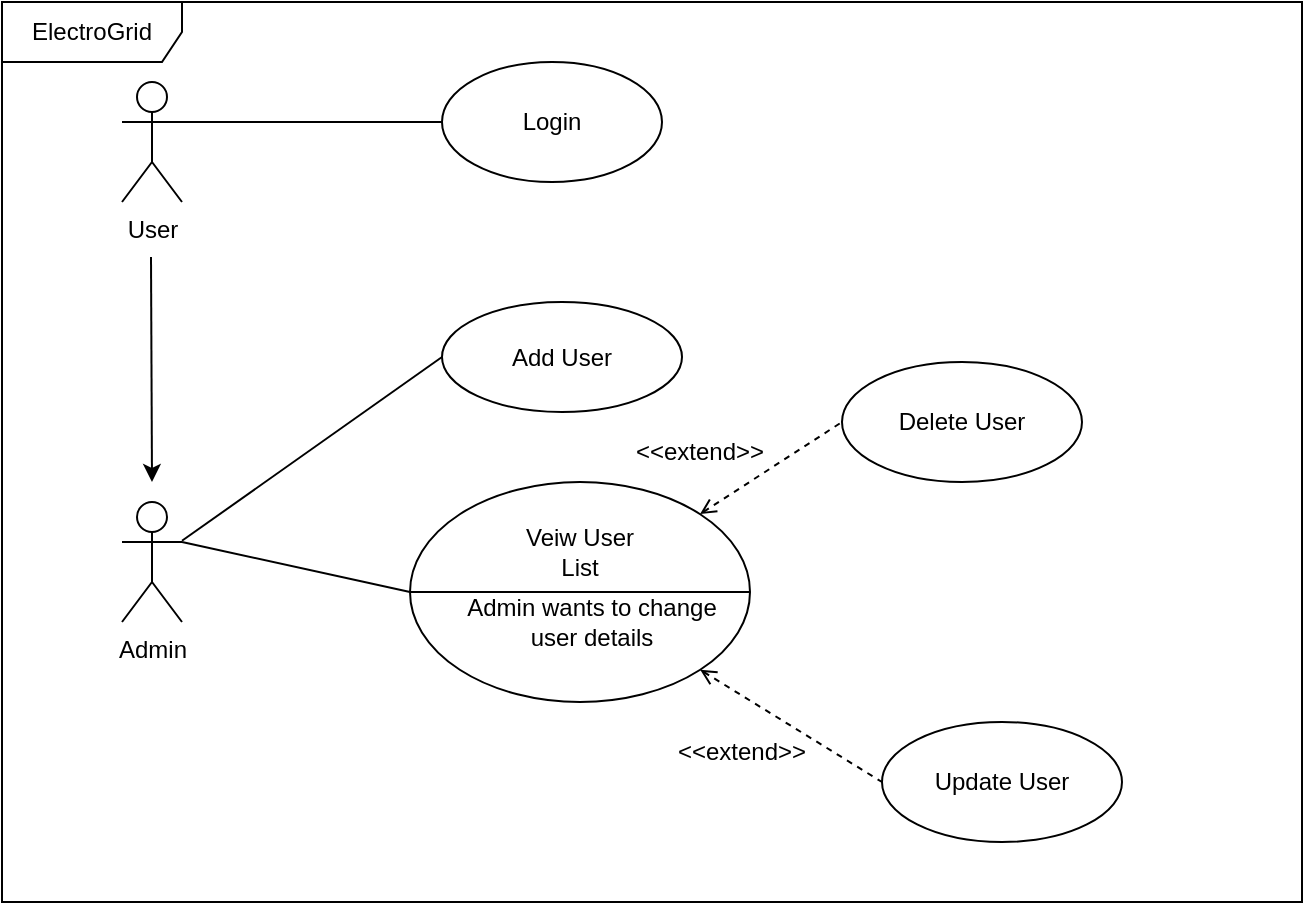 <mxfile version="17.4.6" type="device"><diagram id="2jiHFKIb5Ico0fTpLMSr" name="Page-1"><mxGraphModel dx="868" dy="1611" grid="1" gridSize="10" guides="1" tooltips="1" connect="1" arrows="1" fold="1" page="1" pageScale="1" pageWidth="827" pageHeight="1169" math="0" shadow="0"><root><mxCell id="0"/><mxCell id="1" parent="0"/><mxCell id="N0xBvKhLGWqWR5bGoTc9-1" value="Admin" style="shape=umlActor;verticalLabelPosition=bottom;verticalAlign=top;html=1;outlineConnect=0;" parent="1" vertex="1"><mxGeometry x="100" y="160" width="30" height="60" as="geometry"/></mxCell><mxCell id="N0xBvKhLGWqWR5bGoTc9-2" value="Add User" style="ellipse;whiteSpace=wrap;html=1;" parent="1" vertex="1"><mxGeometry x="260" y="60" width="120" height="55" as="geometry"/></mxCell><mxCell id="N0xBvKhLGWqWR5bGoTc9-3" value="Delete User" style="ellipse;whiteSpace=wrap;html=1;" parent="1" vertex="1"><mxGeometry x="460" y="90" width="120" height="60" as="geometry"/></mxCell><mxCell id="N0xBvKhLGWqWR5bGoTc9-4" value="Update User" style="ellipse;whiteSpace=wrap;html=1;" parent="1" vertex="1"><mxGeometry x="480" y="270" width="120" height="60" as="geometry"/></mxCell><mxCell id="N0xBvKhLGWqWR5bGoTc9-12" value="" style="endArrow=none;html=1;rounded=0;entryX=0;entryY=0.5;entryDx=0;entryDy=0;" parent="1" source="N0xBvKhLGWqWR5bGoTc9-1" target="N0xBvKhLGWqWR5bGoTc9-2" edge="1"><mxGeometry width="50" height="50" relative="1" as="geometry"><mxPoint x="390" y="340" as="sourcePoint"/><mxPoint x="440" y="290" as="targetPoint"/></mxGeometry></mxCell><mxCell id="N0xBvKhLGWqWR5bGoTc9-13" value="" style="endArrow=none;html=1;rounded=0;entryX=0;entryY=0.5;entryDx=0;entryDy=0;dashed=1;startArrow=open;startFill=0;" parent="1" target="N0xBvKhLGWqWR5bGoTc9-3" edge="1" source="irrvfDV_iq6q_iJDWg5e-1"><mxGeometry width="50" height="50" relative="1" as="geometry"><mxPoint x="470" y="100" as="sourcePoint"/><mxPoint x="440" y="370" as="targetPoint"/></mxGeometry></mxCell><mxCell id="N0xBvKhLGWqWR5bGoTc9-14" value="" style="endArrow=none;html=1;rounded=0;entryX=0;entryY=0.5;entryDx=0;entryDy=0;exitX=1;exitY=1;exitDx=0;exitDy=0;dashed=1;startArrow=open;startFill=0;" parent="1" target="N0xBvKhLGWqWR5bGoTc9-4" edge="1" source="irrvfDV_iq6q_iJDWg5e-1"><mxGeometry width="50" height="50" relative="1" as="geometry"><mxPoint x="550" y="180" as="sourcePoint"/><mxPoint x="440" y="370" as="targetPoint"/></mxGeometry></mxCell><mxCell id="irrvfDV_iq6q_iJDWg5e-1" value="" style="ellipse;whiteSpace=wrap;html=1;" vertex="1" parent="1"><mxGeometry x="244" y="150" width="170" height="110" as="geometry"/></mxCell><mxCell id="irrvfDV_iq6q_iJDWg5e-2" value="" style="endArrow=none;html=1;rounded=0;exitX=1;exitY=0.333;exitDx=0;exitDy=0;exitPerimeter=0;entryX=0;entryY=0.5;entryDx=0;entryDy=0;" edge="1" parent="1" source="N0xBvKhLGWqWR5bGoTc9-1" target="irrvfDV_iq6q_iJDWg5e-1"><mxGeometry width="50" height="50" relative="1" as="geometry"><mxPoint x="390" y="230" as="sourcePoint"/><mxPoint x="440" y="180" as="targetPoint"/></mxGeometry></mxCell><mxCell id="irrvfDV_iq6q_iJDWg5e-3" value="" style="endArrow=none;html=1;rounded=0;exitX=0;exitY=0.5;exitDx=0;exitDy=0;entryX=1;entryY=0.5;entryDx=0;entryDy=0;" edge="1" parent="1" source="irrvfDV_iq6q_iJDWg5e-1" target="irrvfDV_iq6q_iJDWg5e-1"><mxGeometry width="50" height="50" relative="1" as="geometry"><mxPoint x="390" y="260" as="sourcePoint"/><mxPoint x="440" y="210" as="targetPoint"/></mxGeometry></mxCell><mxCell id="irrvfDV_iq6q_iJDWg5e-4" value="Veiw User List" style="text;html=1;strokeColor=none;fillColor=none;align=center;verticalAlign=middle;whiteSpace=wrap;rounded=0;" vertex="1" parent="1"><mxGeometry x="299" y="170" width="60" height="30" as="geometry"/></mxCell><mxCell id="irrvfDV_iq6q_iJDWg5e-5" value="Admin wants to change user details" style="text;html=1;strokeColor=none;fillColor=none;align=center;verticalAlign=middle;whiteSpace=wrap;rounded=0;" vertex="1" parent="1"><mxGeometry x="270" y="210" width="130" height="20" as="geometry"/></mxCell><mxCell id="irrvfDV_iq6q_iJDWg5e-6" value="&amp;lt;&amp;lt;extend&amp;gt;&amp;gt;" style="text;html=1;strokeColor=none;fillColor=none;align=center;verticalAlign=middle;whiteSpace=wrap;rounded=0;" vertex="1" parent="1"><mxGeometry x="359" y="120" width="60" height="30" as="geometry"/></mxCell><mxCell id="irrvfDV_iq6q_iJDWg5e-7" value="&amp;lt;&amp;lt;extend&amp;gt;&amp;gt;" style="text;html=1;strokeColor=none;fillColor=none;align=center;verticalAlign=middle;whiteSpace=wrap;rounded=0;" vertex="1" parent="1"><mxGeometry x="380" y="270" width="60" height="30" as="geometry"/></mxCell><mxCell id="irrvfDV_iq6q_iJDWg5e-9" value="User" style="shape=umlActor;verticalLabelPosition=bottom;verticalAlign=top;html=1;outlineConnect=0;" vertex="1" parent="1"><mxGeometry x="100" y="-50" width="30" height="60" as="geometry"/></mxCell><mxCell id="irrvfDV_iq6q_iJDWg5e-10" value="Login" style="ellipse;whiteSpace=wrap;html=1;" vertex="1" parent="1"><mxGeometry x="260" y="-60" width="110" height="60" as="geometry"/></mxCell><mxCell id="irrvfDV_iq6q_iJDWg5e-11" value="" style="endArrow=none;html=1;rounded=0;" edge="1" parent="1"><mxGeometry width="50" height="50" relative="1" as="geometry"><mxPoint x="130" y="-30" as="sourcePoint"/><mxPoint x="260" y="-30" as="targetPoint"/></mxGeometry></mxCell><mxCell id="irrvfDV_iq6q_iJDWg5e-12" value="" style="endArrow=classic;html=1;rounded=0;" edge="1" parent="1"><mxGeometry width="50" height="50" relative="1" as="geometry"><mxPoint x="114.5" y="37.5" as="sourcePoint"/><mxPoint x="115" y="150" as="targetPoint"/></mxGeometry></mxCell><mxCell id="irrvfDV_iq6q_iJDWg5e-14" value="ElectroGrid" style="shape=umlFrame;whiteSpace=wrap;html=1;width=90;height=30;" vertex="1" parent="1"><mxGeometry x="40" y="-90" width="650" height="450" as="geometry"/></mxCell></root></mxGraphModel></diagram></mxfile>